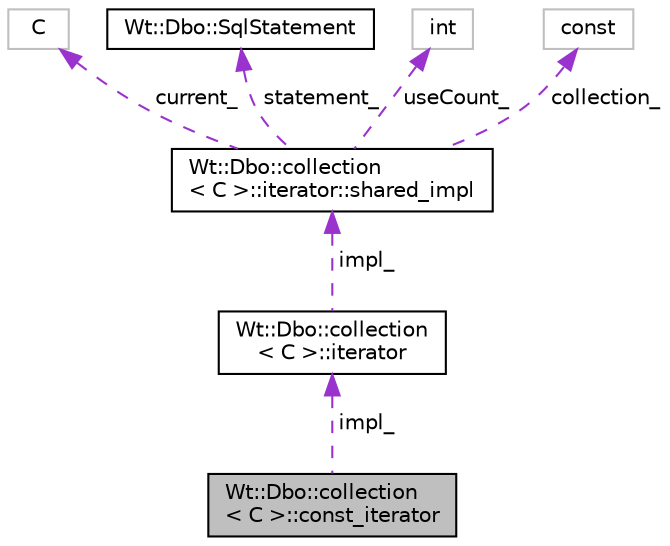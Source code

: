 digraph "Wt::Dbo::collection&lt; C &gt;::const_iterator"
{
 // LATEX_PDF_SIZE
  edge [fontname="Helvetica",fontsize="10",labelfontname="Helvetica",labelfontsize="10"];
  node [fontname="Helvetica",fontsize="10",shape=record];
  Node1 [label="Wt::Dbo::collection\l\< C \>::const_iterator",height=0.2,width=0.4,color="black", fillcolor="grey75", style="filled", fontcolor="black",tooltip="Const Iterator."];
  Node2 -> Node1 [dir="back",color="darkorchid3",fontsize="10",style="dashed",label=" impl_" ,fontname="Helvetica"];
  Node2 [label="Wt::Dbo::collection\l\< C \>::iterator",height=0.2,width=0.4,color="black", fillcolor="white", style="filled",URL="$classWt_1_1Dbo_1_1collection_1_1iterator.html",tooltip="Iterator."];
  Node3 -> Node2 [dir="back",color="darkorchid3",fontsize="10",style="dashed",label=" impl_" ,fontname="Helvetica"];
  Node3 [label="Wt::Dbo::collection\l\< C \>::iterator::shared_impl",height=0.2,width=0.4,color="black", fillcolor="white", style="filled",URL="$structWt_1_1Dbo_1_1collection_1_1iterator_1_1shared__impl.html",tooltip=" "];
  Node4 -> Node3 [dir="back",color="darkorchid3",fontsize="10",style="dashed",label=" current_" ,fontname="Helvetica"];
  Node4 [label="C",height=0.2,width=0.4,color="grey75", fillcolor="white", style="filled",tooltip=" "];
  Node5 -> Node3 [dir="back",color="darkorchid3",fontsize="10",style="dashed",label=" statement_" ,fontname="Helvetica"];
  Node5 [label="Wt::Dbo::SqlStatement",height=0.2,width=0.4,color="black", fillcolor="white", style="filled",URL="$classWt_1_1Dbo_1_1SqlStatement.html",tooltip="Abstract base class for a prepared SQL statement."];
  Node6 -> Node3 [dir="back",color="darkorchid3",fontsize="10",style="dashed",label=" useCount_" ,fontname="Helvetica"];
  Node6 [label="int",height=0.2,width=0.4,color="grey75", fillcolor="white", style="filled",tooltip=" "];
  Node7 -> Node3 [dir="back",color="darkorchid3",fontsize="10",style="dashed",label=" collection_" ,fontname="Helvetica"];
  Node7 [label="const",height=0.2,width=0.4,color="grey75", fillcolor="white", style="filled",tooltip=" "];
}
